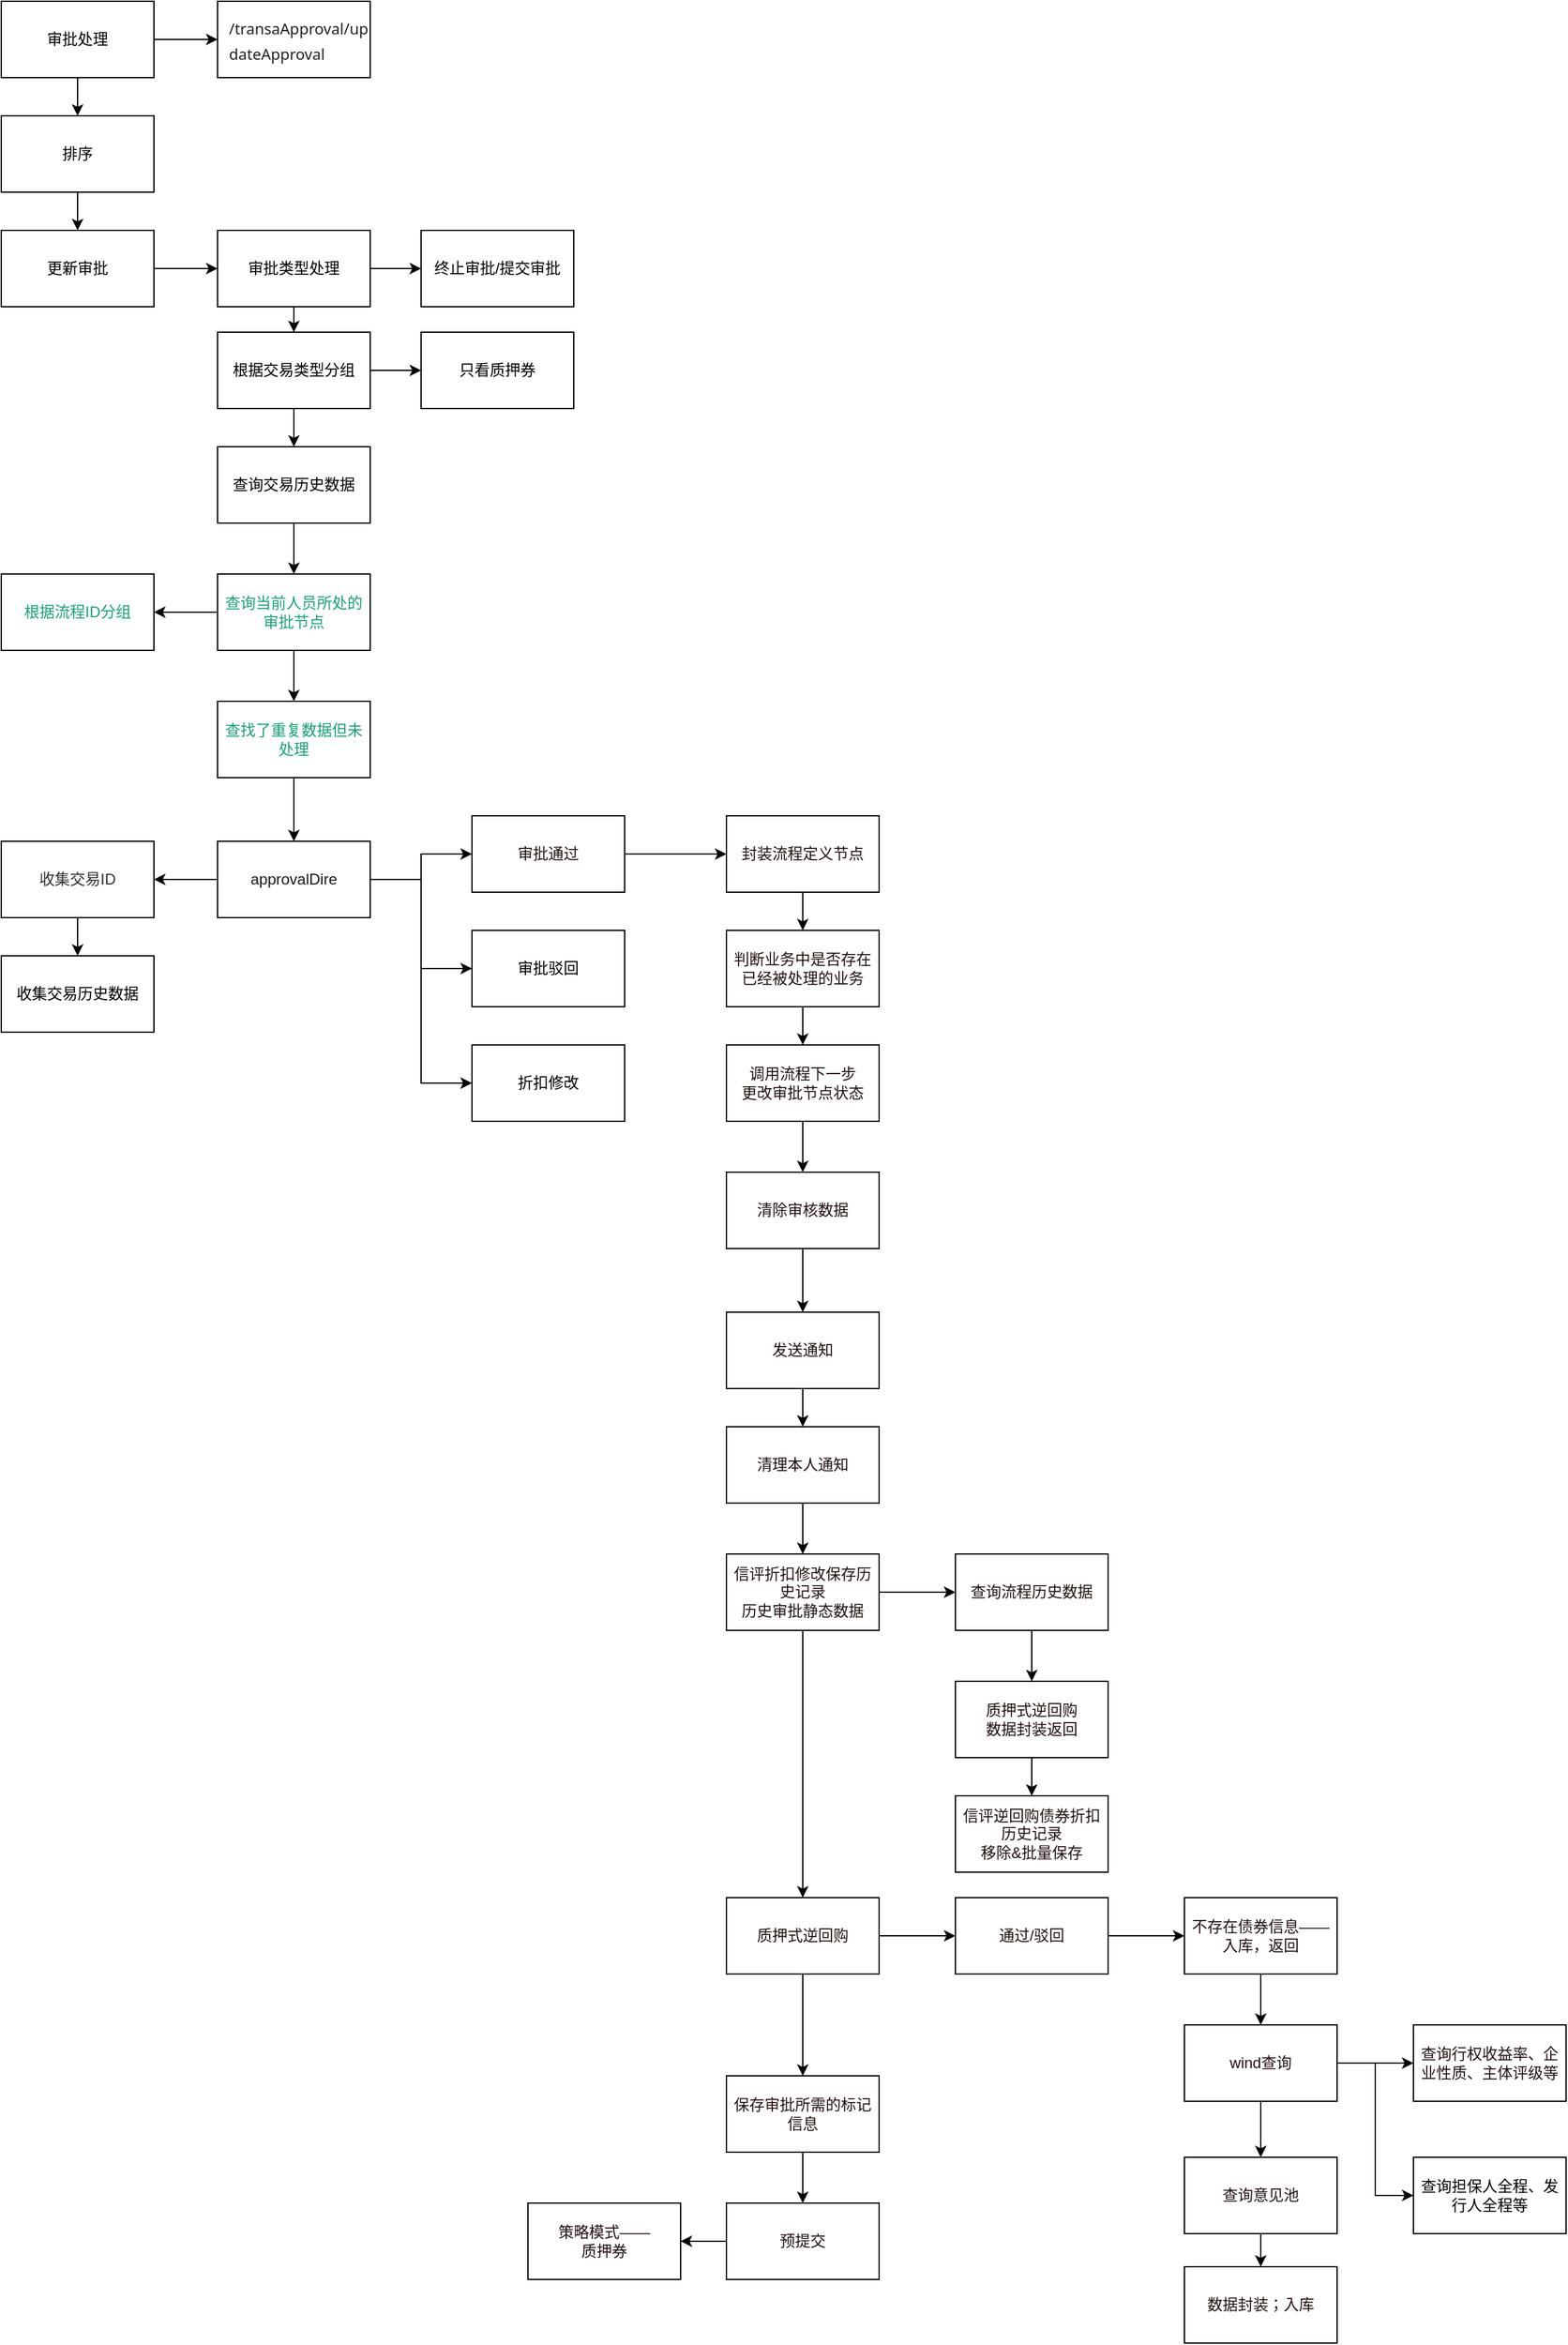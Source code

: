 <mxfile version="26.2.9">
  <diagram name="第 1 页" id="seyzkeZ7yCL_QnJ9LsVM">
    <mxGraphModel dx="1480" dy="766" grid="1" gridSize="10" guides="1" tooltips="1" connect="1" arrows="1" fold="1" page="1" pageScale="1" pageWidth="827" pageHeight="1169" math="0" shadow="0">
      <root>
        <mxCell id="0" />
        <mxCell id="1" parent="0" />
        <mxCell id="Fukh44lObKqDawehAdnI-3" value="" style="edgeStyle=orthogonalEdgeStyle;rounded=0;orthogonalLoop=1;jettySize=auto;html=1;" parent="1" source="Fukh44lObKqDawehAdnI-1" target="Fukh44lObKqDawehAdnI-2" edge="1">
          <mxGeometry relative="1" as="geometry" />
        </mxCell>
        <mxCell id="Fukh44lObKqDawehAdnI-5" value="" style="edgeStyle=orthogonalEdgeStyle;rounded=0;orthogonalLoop=1;jettySize=auto;html=1;" parent="1" source="Fukh44lObKqDawehAdnI-1" target="Fukh44lObKqDawehAdnI-4" edge="1">
          <mxGeometry relative="1" as="geometry" />
        </mxCell>
        <mxCell id="Fukh44lObKqDawehAdnI-1" value="审批处理" style="rounded=0;whiteSpace=wrap;html=1;" parent="1" vertex="1">
          <mxGeometry width="120" height="60" as="geometry" />
        </mxCell>
        <mxCell id="Fukh44lObKqDawehAdnI-2" value="&lt;div style=&quot;display: flex; line-height: 20px; padding-left: 8px; gap: 12px; user-select: text; margin-top: 2px; color: rgb(31, 31, 31); font-family: system-ui, sans-serif; text-align: start; background-color: rgb(255, 255, 255);&quot; class=&quot;row&quot;&gt;&lt;div style=&quot;word-break: break-all; display: flex; align-items: center; gap: 2px;&quot; class=&quot;header-value&quot;&gt;/transaApproval/updateApproval&lt;/div&gt;&lt;/div&gt;" style="whiteSpace=wrap;html=1;rounded=0;" parent="1" vertex="1">
          <mxGeometry x="170" width="120" height="60" as="geometry" />
        </mxCell>
        <mxCell id="Fukh44lObKqDawehAdnI-7" value="" style="edgeStyle=orthogonalEdgeStyle;rounded=0;orthogonalLoop=1;jettySize=auto;html=1;" parent="1" source="Fukh44lObKqDawehAdnI-4" target="Fukh44lObKqDawehAdnI-6" edge="1">
          <mxGeometry relative="1" as="geometry" />
        </mxCell>
        <mxCell id="Fukh44lObKqDawehAdnI-4" value="排序" style="whiteSpace=wrap;html=1;rounded=0;" parent="1" vertex="1">
          <mxGeometry y="90" width="120" height="60" as="geometry" />
        </mxCell>
        <mxCell id="Fukh44lObKqDawehAdnI-9" value="" style="edgeStyle=orthogonalEdgeStyle;rounded=0;orthogonalLoop=1;jettySize=auto;html=1;" parent="1" source="Fukh44lObKqDawehAdnI-6" target="Fukh44lObKqDawehAdnI-8" edge="1">
          <mxGeometry relative="1" as="geometry" />
        </mxCell>
        <mxCell id="Fukh44lObKqDawehAdnI-6" value="更新审批" style="whiteSpace=wrap;html=1;rounded=0;" parent="1" vertex="1">
          <mxGeometry y="180" width="120" height="60" as="geometry" />
        </mxCell>
        <mxCell id="Fukh44lObKqDawehAdnI-11" value="" style="edgeStyle=orthogonalEdgeStyle;rounded=0;orthogonalLoop=1;jettySize=auto;html=1;" parent="1" source="Fukh44lObKqDawehAdnI-8" target="Fukh44lObKqDawehAdnI-10" edge="1">
          <mxGeometry relative="1" as="geometry" />
        </mxCell>
        <mxCell id="DngOZoNdHVbktWOdV5pQ-2" value="" style="edgeStyle=orthogonalEdgeStyle;rounded=0;orthogonalLoop=1;jettySize=auto;html=1;" edge="1" parent="1" source="Fukh44lObKqDawehAdnI-8" target="DngOZoNdHVbktWOdV5pQ-1">
          <mxGeometry relative="1" as="geometry" />
        </mxCell>
        <mxCell id="Fukh44lObKqDawehAdnI-8" value="审批类型处理" style="whiteSpace=wrap;html=1;rounded=0;" parent="1" vertex="1">
          <mxGeometry x="170" y="180" width="120" height="60" as="geometry" />
        </mxCell>
        <mxCell id="Fukh44lObKqDawehAdnI-13" value="" style="edgeStyle=orthogonalEdgeStyle;rounded=0;orthogonalLoop=1;jettySize=auto;html=1;" parent="1" source="Fukh44lObKqDawehAdnI-10" target="Fukh44lObKqDawehAdnI-12" edge="1">
          <mxGeometry relative="1" as="geometry" />
        </mxCell>
        <mxCell id="DngOZoNdHVbktWOdV5pQ-4" value="" style="edgeStyle=orthogonalEdgeStyle;rounded=0;orthogonalLoop=1;jettySize=auto;html=1;" edge="1" parent="1" source="Fukh44lObKqDawehAdnI-10" target="DngOZoNdHVbktWOdV5pQ-3">
          <mxGeometry relative="1" as="geometry" />
        </mxCell>
        <mxCell id="Fukh44lObKqDawehAdnI-10" value="根据交易类型分组" style="whiteSpace=wrap;html=1;rounded=0;" parent="1" vertex="1">
          <mxGeometry x="170" y="260" width="120" height="60" as="geometry" />
        </mxCell>
        <mxCell id="Fukh44lObKqDawehAdnI-15" value="" style="edgeStyle=orthogonalEdgeStyle;rounded=0;orthogonalLoop=1;jettySize=auto;html=1;" parent="1" source="Fukh44lObKqDawehAdnI-12" target="Fukh44lObKqDawehAdnI-14" edge="1">
          <mxGeometry relative="1" as="geometry" />
        </mxCell>
        <mxCell id="Fukh44lObKqDawehAdnI-12" value="查询交易历史数据" style="whiteSpace=wrap;html=1;rounded=0;" parent="1" vertex="1">
          <mxGeometry x="170" y="350" width="120" height="60" as="geometry" />
        </mxCell>
        <mxCell id="DngOZoNdHVbktWOdV5pQ-6" value="" style="edgeStyle=orthogonalEdgeStyle;rounded=0;orthogonalLoop=1;jettySize=auto;html=1;" edge="1" parent="1" source="Fukh44lObKqDawehAdnI-14" target="DngOZoNdHVbktWOdV5pQ-5">
          <mxGeometry relative="1" as="geometry" />
        </mxCell>
        <mxCell id="DngOZoNdHVbktWOdV5pQ-8" value="" style="edgeStyle=orthogonalEdgeStyle;rounded=0;orthogonalLoop=1;jettySize=auto;html=1;" edge="1" parent="1" source="Fukh44lObKqDawehAdnI-14" target="DngOZoNdHVbktWOdV5pQ-7">
          <mxGeometry relative="1" as="geometry" />
        </mxCell>
        <mxCell id="Fukh44lObKqDawehAdnI-14" value="查询当前人员所处的审批节点" style="whiteSpace=wrap;html=1;rounded=0;fontColor=light-dark(#16a278, #ededed);" parent="1" vertex="1">
          <mxGeometry x="170" y="450" width="120" height="60" as="geometry" />
        </mxCell>
        <mxCell id="Fukh44lObKqDawehAdnI-19" value="" style="edgeStyle=orthogonalEdgeStyle;rounded=0;orthogonalLoop=1;jettySize=auto;html=1;" parent="1" source="Fukh44lObKqDawehAdnI-16" target="Fukh44lObKqDawehAdnI-18" edge="1">
          <mxGeometry relative="1" as="geometry" />
        </mxCell>
        <mxCell id="Fukh44lObKqDawehAdnI-22" style="edgeStyle=orthogonalEdgeStyle;rounded=0;orthogonalLoop=1;jettySize=auto;html=1;exitX=1;exitY=0.5;exitDx=0;exitDy=0;entryX=0;entryY=0.5;entryDx=0;entryDy=0;" parent="1" source="Fukh44lObKqDawehAdnI-16" target="Fukh44lObKqDawehAdnI-20" edge="1">
          <mxGeometry relative="1" as="geometry" />
        </mxCell>
        <mxCell id="Fukh44lObKqDawehAdnI-23" style="edgeStyle=orthogonalEdgeStyle;rounded=0;orthogonalLoop=1;jettySize=auto;html=1;exitX=1;exitY=0.5;exitDx=0;exitDy=0;entryX=0;entryY=0.5;entryDx=0;entryDy=0;" parent="1" source="Fukh44lObKqDawehAdnI-16" target="Fukh44lObKqDawehAdnI-21" edge="1">
          <mxGeometry relative="1" as="geometry" />
        </mxCell>
        <mxCell id="DngOZoNdHVbktWOdV5pQ-11" value="" style="edgeStyle=orthogonalEdgeStyle;rounded=0;orthogonalLoop=1;jettySize=auto;html=1;" edge="1" parent="1" source="Fukh44lObKqDawehAdnI-16" target="DngOZoNdHVbktWOdV5pQ-10">
          <mxGeometry relative="1" as="geometry" />
        </mxCell>
        <mxCell id="Fukh44lObKqDawehAdnI-16" value="&lt;font style=&quot;color: light-dark(rgb(28, 23, 23), rgb(237, 237, 237));&quot;&gt;approvalDire&lt;/font&gt;" style="whiteSpace=wrap;html=1;fontColor=light-dark(#16a278, #ededed);rounded=0;" parent="1" vertex="1">
          <mxGeometry x="170" y="660" width="120" height="60" as="geometry" />
        </mxCell>
        <mxCell id="DngOZoNdHVbktWOdV5pQ-15" value="" style="edgeStyle=orthogonalEdgeStyle;rounded=0;orthogonalLoop=1;jettySize=auto;html=1;" edge="1" parent="1" source="Fukh44lObKqDawehAdnI-18" target="DngOZoNdHVbktWOdV5pQ-14">
          <mxGeometry relative="1" as="geometry" />
        </mxCell>
        <mxCell id="Fukh44lObKqDawehAdnI-18" value="审批通过" style="whiteSpace=wrap;html=1;fontColor=light-dark(#231010, #ededed);rounded=0;" parent="1" vertex="1">
          <mxGeometry x="370" y="640" width="120" height="60" as="geometry" />
        </mxCell>
        <mxCell id="Fukh44lObKqDawehAdnI-20" value="审批驳回" style="rounded=0;whiteSpace=wrap;html=1;" parent="1" vertex="1">
          <mxGeometry x="370" y="730" width="120" height="60" as="geometry" />
        </mxCell>
        <mxCell id="Fukh44lObKqDawehAdnI-21" value="折扣修改" style="rounded=0;whiteSpace=wrap;html=1;" parent="1" vertex="1">
          <mxGeometry x="370" y="820" width="120" height="60" as="geometry" />
        </mxCell>
        <mxCell id="DngOZoNdHVbktWOdV5pQ-1" value="终止审批/提交审批" style="whiteSpace=wrap;html=1;rounded=0;" vertex="1" parent="1">
          <mxGeometry x="330" y="180" width="120" height="60" as="geometry" />
        </mxCell>
        <mxCell id="DngOZoNdHVbktWOdV5pQ-3" value="只看质押券" style="whiteSpace=wrap;html=1;rounded=0;" vertex="1" parent="1">
          <mxGeometry x="330" y="260" width="120" height="60" as="geometry" />
        </mxCell>
        <mxCell id="DngOZoNdHVbktWOdV5pQ-5" value="根据流程ID分组" style="whiteSpace=wrap;html=1;fontColor=light-dark(#16a278, #ededed);rounded=0;" vertex="1" parent="1">
          <mxGeometry y="450" width="120" height="60" as="geometry" />
        </mxCell>
        <mxCell id="DngOZoNdHVbktWOdV5pQ-9" style="edgeStyle=orthogonalEdgeStyle;rounded=0;orthogonalLoop=1;jettySize=auto;html=1;exitX=0.5;exitY=1;exitDx=0;exitDy=0;entryX=0.5;entryY=0;entryDx=0;entryDy=0;" edge="1" parent="1" source="DngOZoNdHVbktWOdV5pQ-7" target="Fukh44lObKqDawehAdnI-16">
          <mxGeometry relative="1" as="geometry" />
        </mxCell>
        <mxCell id="DngOZoNdHVbktWOdV5pQ-7" value="查找了重复数据但未处理" style="whiteSpace=wrap;html=1;fontColor=light-dark(#16a278, #ededed);rounded=0;" vertex="1" parent="1">
          <mxGeometry x="170" y="550" width="120" height="60" as="geometry" />
        </mxCell>
        <mxCell id="DngOZoNdHVbktWOdV5pQ-13" style="edgeStyle=orthogonalEdgeStyle;rounded=0;orthogonalLoop=1;jettySize=auto;html=1;exitX=0.5;exitY=1;exitDx=0;exitDy=0;entryX=0.5;entryY=0;entryDx=0;entryDy=0;" edge="1" parent="1" source="DngOZoNdHVbktWOdV5pQ-10" target="DngOZoNdHVbktWOdV5pQ-12">
          <mxGeometry relative="1" as="geometry" />
        </mxCell>
        <mxCell id="DngOZoNdHVbktWOdV5pQ-10" value="收集交易ID" style="whiteSpace=wrap;html=1;fontColor=light-dark(#322f2f, #ededed);rounded=0;" vertex="1" parent="1">
          <mxGeometry y="660" width="120" height="60" as="geometry" />
        </mxCell>
        <mxCell id="DngOZoNdHVbktWOdV5pQ-12" value="收集交易历史数据" style="rounded=0;whiteSpace=wrap;html=1;" vertex="1" parent="1">
          <mxGeometry y="750" width="120" height="60" as="geometry" />
        </mxCell>
        <mxCell id="DngOZoNdHVbktWOdV5pQ-17" value="" style="edgeStyle=orthogonalEdgeStyle;rounded=0;orthogonalLoop=1;jettySize=auto;html=1;" edge="1" parent="1" source="DngOZoNdHVbktWOdV5pQ-14" target="DngOZoNdHVbktWOdV5pQ-16">
          <mxGeometry relative="1" as="geometry" />
        </mxCell>
        <mxCell id="DngOZoNdHVbktWOdV5pQ-14" value="封装流程定义节点" style="whiteSpace=wrap;html=1;fontColor=light-dark(#231010, #ededed);rounded=0;" vertex="1" parent="1">
          <mxGeometry x="570" y="640" width="120" height="60" as="geometry" />
        </mxCell>
        <mxCell id="DngOZoNdHVbktWOdV5pQ-19" value="" style="edgeStyle=orthogonalEdgeStyle;rounded=0;orthogonalLoop=1;jettySize=auto;html=1;" edge="1" parent="1" source="DngOZoNdHVbktWOdV5pQ-16" target="DngOZoNdHVbktWOdV5pQ-18">
          <mxGeometry relative="1" as="geometry" />
        </mxCell>
        <mxCell id="DngOZoNdHVbktWOdV5pQ-16" value="判断业务中是否存在已经被处理的业务" style="whiteSpace=wrap;html=1;fontColor=light-dark(#231010, #ededed);rounded=0;" vertex="1" parent="1">
          <mxGeometry x="570" y="730" width="120" height="60" as="geometry" />
        </mxCell>
        <mxCell id="DngOZoNdHVbktWOdV5pQ-21" value="" style="edgeStyle=orthogonalEdgeStyle;rounded=0;orthogonalLoop=1;jettySize=auto;html=1;" edge="1" parent="1" source="DngOZoNdHVbktWOdV5pQ-18" target="DngOZoNdHVbktWOdV5pQ-20">
          <mxGeometry relative="1" as="geometry" />
        </mxCell>
        <mxCell id="DngOZoNdHVbktWOdV5pQ-18" value="调用流程下一步&lt;div&gt;更改审批节点状态&lt;/div&gt;" style="whiteSpace=wrap;html=1;fontColor=light-dark(#231010, #ededed);rounded=0;" vertex="1" parent="1">
          <mxGeometry x="570" y="820" width="120" height="60" as="geometry" />
        </mxCell>
        <mxCell id="DngOZoNdHVbktWOdV5pQ-23" value="" style="edgeStyle=orthogonalEdgeStyle;rounded=0;orthogonalLoop=1;jettySize=auto;html=1;" edge="1" parent="1" source="DngOZoNdHVbktWOdV5pQ-20" target="DngOZoNdHVbktWOdV5pQ-22">
          <mxGeometry relative="1" as="geometry" />
        </mxCell>
        <mxCell id="DngOZoNdHVbktWOdV5pQ-20" value="清除审核数据" style="whiteSpace=wrap;html=1;fontColor=light-dark(#231010, #ededed);rounded=0;" vertex="1" parent="1">
          <mxGeometry x="570" y="920" width="120" height="60" as="geometry" />
        </mxCell>
        <mxCell id="DngOZoNdHVbktWOdV5pQ-25" value="" style="edgeStyle=orthogonalEdgeStyle;rounded=0;orthogonalLoop=1;jettySize=auto;html=1;" edge="1" parent="1" source="DngOZoNdHVbktWOdV5pQ-22" target="DngOZoNdHVbktWOdV5pQ-24">
          <mxGeometry relative="1" as="geometry" />
        </mxCell>
        <mxCell id="DngOZoNdHVbktWOdV5pQ-22" value="发送通知" style="whiteSpace=wrap;html=1;fontColor=light-dark(#231010, #ededed);rounded=0;" vertex="1" parent="1">
          <mxGeometry x="570" y="1030" width="120" height="60" as="geometry" />
        </mxCell>
        <mxCell id="DngOZoNdHVbktWOdV5pQ-27" value="" style="edgeStyle=orthogonalEdgeStyle;rounded=0;orthogonalLoop=1;jettySize=auto;html=1;" edge="1" parent="1" source="DngOZoNdHVbktWOdV5pQ-24" target="DngOZoNdHVbktWOdV5pQ-26">
          <mxGeometry relative="1" as="geometry" />
        </mxCell>
        <mxCell id="DngOZoNdHVbktWOdV5pQ-24" value="清理本人通知" style="whiteSpace=wrap;html=1;fontColor=light-dark(#231010, #ededed);rounded=0;" vertex="1" parent="1">
          <mxGeometry x="570" y="1120" width="120" height="60" as="geometry" />
        </mxCell>
        <mxCell id="DngOZoNdHVbktWOdV5pQ-29" value="" style="edgeStyle=orthogonalEdgeStyle;rounded=0;orthogonalLoop=1;jettySize=auto;html=1;" edge="1" parent="1" source="DngOZoNdHVbktWOdV5pQ-26" target="DngOZoNdHVbktWOdV5pQ-28">
          <mxGeometry relative="1" as="geometry" />
        </mxCell>
        <mxCell id="DngOZoNdHVbktWOdV5pQ-35" value="" style="edgeStyle=orthogonalEdgeStyle;rounded=0;orthogonalLoop=1;jettySize=auto;html=1;" edge="1" parent="1" source="DngOZoNdHVbktWOdV5pQ-26" target="DngOZoNdHVbktWOdV5pQ-34">
          <mxGeometry relative="1" as="geometry" />
        </mxCell>
        <mxCell id="DngOZoNdHVbktWOdV5pQ-26" value="信评折扣修改保存历史记录&lt;div&gt;历史审批静态数据&lt;/div&gt;" style="whiteSpace=wrap;html=1;fontColor=light-dark(#231010, #ededed);rounded=0;" vertex="1" parent="1">
          <mxGeometry x="570" y="1220" width="120" height="60" as="geometry" />
        </mxCell>
        <mxCell id="DngOZoNdHVbktWOdV5pQ-31" value="" style="edgeStyle=orthogonalEdgeStyle;rounded=0;orthogonalLoop=1;jettySize=auto;html=1;" edge="1" parent="1" source="DngOZoNdHVbktWOdV5pQ-28" target="DngOZoNdHVbktWOdV5pQ-30">
          <mxGeometry relative="1" as="geometry" />
        </mxCell>
        <mxCell id="DngOZoNdHVbktWOdV5pQ-28" value="查询流程历史数据" style="whiteSpace=wrap;html=1;fontColor=light-dark(#231010, #ededed);rounded=0;" vertex="1" parent="1">
          <mxGeometry x="750" y="1220" width="120" height="60" as="geometry" />
        </mxCell>
        <mxCell id="DngOZoNdHVbktWOdV5pQ-33" value="" style="edgeStyle=orthogonalEdgeStyle;rounded=0;orthogonalLoop=1;jettySize=auto;html=1;" edge="1" parent="1" source="DngOZoNdHVbktWOdV5pQ-30" target="DngOZoNdHVbktWOdV5pQ-32">
          <mxGeometry relative="1" as="geometry" />
        </mxCell>
        <mxCell id="DngOZoNdHVbktWOdV5pQ-30" value="质押式逆回购&lt;div&gt;数据封装返回&lt;/div&gt;" style="whiteSpace=wrap;html=1;fontColor=light-dark(#231010, #ededed);rounded=0;" vertex="1" parent="1">
          <mxGeometry x="750" y="1320" width="120" height="60" as="geometry" />
        </mxCell>
        <mxCell id="DngOZoNdHVbktWOdV5pQ-32" value="信评逆回购债券折扣历史记录&lt;div&gt;移除&amp;amp;批量保存&lt;/div&gt;" style="whiteSpace=wrap;html=1;fontColor=light-dark(#231010, #ededed);rounded=0;" vertex="1" parent="1">
          <mxGeometry x="750" y="1410" width="120" height="60" as="geometry" />
        </mxCell>
        <mxCell id="DngOZoNdHVbktWOdV5pQ-37" value="" style="edgeStyle=orthogonalEdgeStyle;rounded=0;orthogonalLoop=1;jettySize=auto;html=1;" edge="1" parent="1" source="DngOZoNdHVbktWOdV5pQ-34" target="DngOZoNdHVbktWOdV5pQ-36">
          <mxGeometry relative="1" as="geometry" />
        </mxCell>
        <mxCell id="DngOZoNdHVbktWOdV5pQ-51" value="" style="edgeStyle=orthogonalEdgeStyle;rounded=0;orthogonalLoop=1;jettySize=auto;html=1;" edge="1" parent="1" source="DngOZoNdHVbktWOdV5pQ-34" target="DngOZoNdHVbktWOdV5pQ-50">
          <mxGeometry relative="1" as="geometry" />
        </mxCell>
        <mxCell id="DngOZoNdHVbktWOdV5pQ-34" value="质押式逆回购" style="whiteSpace=wrap;html=1;fontColor=light-dark(#231010, #ededed);rounded=0;" vertex="1" parent="1">
          <mxGeometry x="570" y="1490" width="120" height="60" as="geometry" />
        </mxCell>
        <mxCell id="DngOZoNdHVbktWOdV5pQ-39" value="" style="edgeStyle=orthogonalEdgeStyle;rounded=0;orthogonalLoop=1;jettySize=auto;html=1;" edge="1" parent="1" source="DngOZoNdHVbktWOdV5pQ-36" target="DngOZoNdHVbktWOdV5pQ-38">
          <mxGeometry relative="1" as="geometry" />
        </mxCell>
        <mxCell id="DngOZoNdHVbktWOdV5pQ-36" value="通过/驳回" style="whiteSpace=wrap;html=1;fontColor=light-dark(#231010, #ededed);rounded=0;" vertex="1" parent="1">
          <mxGeometry x="750" y="1490" width="120" height="60" as="geometry" />
        </mxCell>
        <mxCell id="DngOZoNdHVbktWOdV5pQ-41" value="" style="edgeStyle=orthogonalEdgeStyle;rounded=0;orthogonalLoop=1;jettySize=auto;html=1;" edge="1" parent="1" source="DngOZoNdHVbktWOdV5pQ-38" target="DngOZoNdHVbktWOdV5pQ-40">
          <mxGeometry relative="1" as="geometry" />
        </mxCell>
        <mxCell id="DngOZoNdHVbktWOdV5pQ-38" value="不存在债券信息——入库，返回" style="whiteSpace=wrap;html=1;fontColor=light-dark(#231010, #ededed);rounded=0;" vertex="1" parent="1">
          <mxGeometry x="930" y="1490" width="120" height="60" as="geometry" />
        </mxCell>
        <mxCell id="DngOZoNdHVbktWOdV5pQ-43" value="" style="edgeStyle=orthogonalEdgeStyle;rounded=0;orthogonalLoop=1;jettySize=auto;html=1;" edge="1" parent="1" source="DngOZoNdHVbktWOdV5pQ-40" target="DngOZoNdHVbktWOdV5pQ-42">
          <mxGeometry relative="1" as="geometry" />
        </mxCell>
        <mxCell id="DngOZoNdHVbktWOdV5pQ-45" value="" style="edgeStyle=orthogonalEdgeStyle;rounded=0;orthogonalLoop=1;jettySize=auto;html=1;" edge="1" parent="1" source="DngOZoNdHVbktWOdV5pQ-40" target="DngOZoNdHVbktWOdV5pQ-44">
          <mxGeometry relative="1" as="geometry" />
        </mxCell>
        <mxCell id="DngOZoNdHVbktWOdV5pQ-47" style="edgeStyle=orthogonalEdgeStyle;rounded=0;orthogonalLoop=1;jettySize=auto;html=1;exitX=1;exitY=0.5;exitDx=0;exitDy=0;entryX=0;entryY=0.5;entryDx=0;entryDy=0;" edge="1" parent="1" source="DngOZoNdHVbktWOdV5pQ-40" target="DngOZoNdHVbktWOdV5pQ-46">
          <mxGeometry relative="1" as="geometry" />
        </mxCell>
        <mxCell id="DngOZoNdHVbktWOdV5pQ-40" value="wind查询" style="whiteSpace=wrap;html=1;fontColor=light-dark(#231010, #ededed);rounded=0;" vertex="1" parent="1">
          <mxGeometry x="930" y="1590" width="120" height="60" as="geometry" />
        </mxCell>
        <mxCell id="DngOZoNdHVbktWOdV5pQ-42" value="查询行权收益率、企业性质、主体评级等" style="whiteSpace=wrap;html=1;fontColor=light-dark(#231010, #ededed);rounded=0;" vertex="1" parent="1">
          <mxGeometry x="1110" y="1590" width="120" height="60" as="geometry" />
        </mxCell>
        <mxCell id="DngOZoNdHVbktWOdV5pQ-49" value="" style="edgeStyle=orthogonalEdgeStyle;rounded=0;orthogonalLoop=1;jettySize=auto;html=1;" edge="1" parent="1" source="DngOZoNdHVbktWOdV5pQ-44" target="DngOZoNdHVbktWOdV5pQ-48">
          <mxGeometry relative="1" as="geometry" />
        </mxCell>
        <mxCell id="DngOZoNdHVbktWOdV5pQ-44" value="查询意见池" style="whiteSpace=wrap;html=1;fontColor=light-dark(#231010, #ededed);rounded=0;" vertex="1" parent="1">
          <mxGeometry x="930" y="1694" width="120" height="60" as="geometry" />
        </mxCell>
        <mxCell id="DngOZoNdHVbktWOdV5pQ-46" value="查询担保人全程、发行人全程等" style="rounded=0;whiteSpace=wrap;html=1;" vertex="1" parent="1">
          <mxGeometry x="1110" y="1694" width="120" height="60" as="geometry" />
        </mxCell>
        <mxCell id="DngOZoNdHVbktWOdV5pQ-48" value="数据封装；入库" style="whiteSpace=wrap;html=1;fontColor=light-dark(#231010, #ededed);rounded=0;" vertex="1" parent="1">
          <mxGeometry x="930" y="1780" width="120" height="60" as="geometry" />
        </mxCell>
        <mxCell id="DngOZoNdHVbktWOdV5pQ-53" value="" style="edgeStyle=orthogonalEdgeStyle;rounded=0;orthogonalLoop=1;jettySize=auto;html=1;" edge="1" parent="1" source="DngOZoNdHVbktWOdV5pQ-50" target="DngOZoNdHVbktWOdV5pQ-52">
          <mxGeometry relative="1" as="geometry" />
        </mxCell>
        <mxCell id="DngOZoNdHVbktWOdV5pQ-50" value="保存审批所需的标记信息" style="whiteSpace=wrap;html=1;fontColor=light-dark(#231010, #ededed);rounded=0;" vertex="1" parent="1">
          <mxGeometry x="570" y="1630" width="120" height="60" as="geometry" />
        </mxCell>
        <mxCell id="DngOZoNdHVbktWOdV5pQ-55" value="" style="edgeStyle=orthogonalEdgeStyle;rounded=0;orthogonalLoop=1;jettySize=auto;html=1;" edge="1" parent="1" source="DngOZoNdHVbktWOdV5pQ-52" target="DngOZoNdHVbktWOdV5pQ-54">
          <mxGeometry relative="1" as="geometry" />
        </mxCell>
        <mxCell id="DngOZoNdHVbktWOdV5pQ-52" value="预提交" style="whiteSpace=wrap;html=1;fontColor=light-dark(#231010, #ededed);rounded=0;" vertex="1" parent="1">
          <mxGeometry x="570" y="1730" width="120" height="60" as="geometry" />
        </mxCell>
        <mxCell id="DngOZoNdHVbktWOdV5pQ-54" value="策略模式——&lt;div&gt;质押券&lt;/div&gt;" style="whiteSpace=wrap;html=1;fontColor=light-dark(#231010, #ededed);rounded=0;" vertex="1" parent="1">
          <mxGeometry x="414" y="1730" width="120" height="60" as="geometry" />
        </mxCell>
      </root>
    </mxGraphModel>
  </diagram>
</mxfile>
